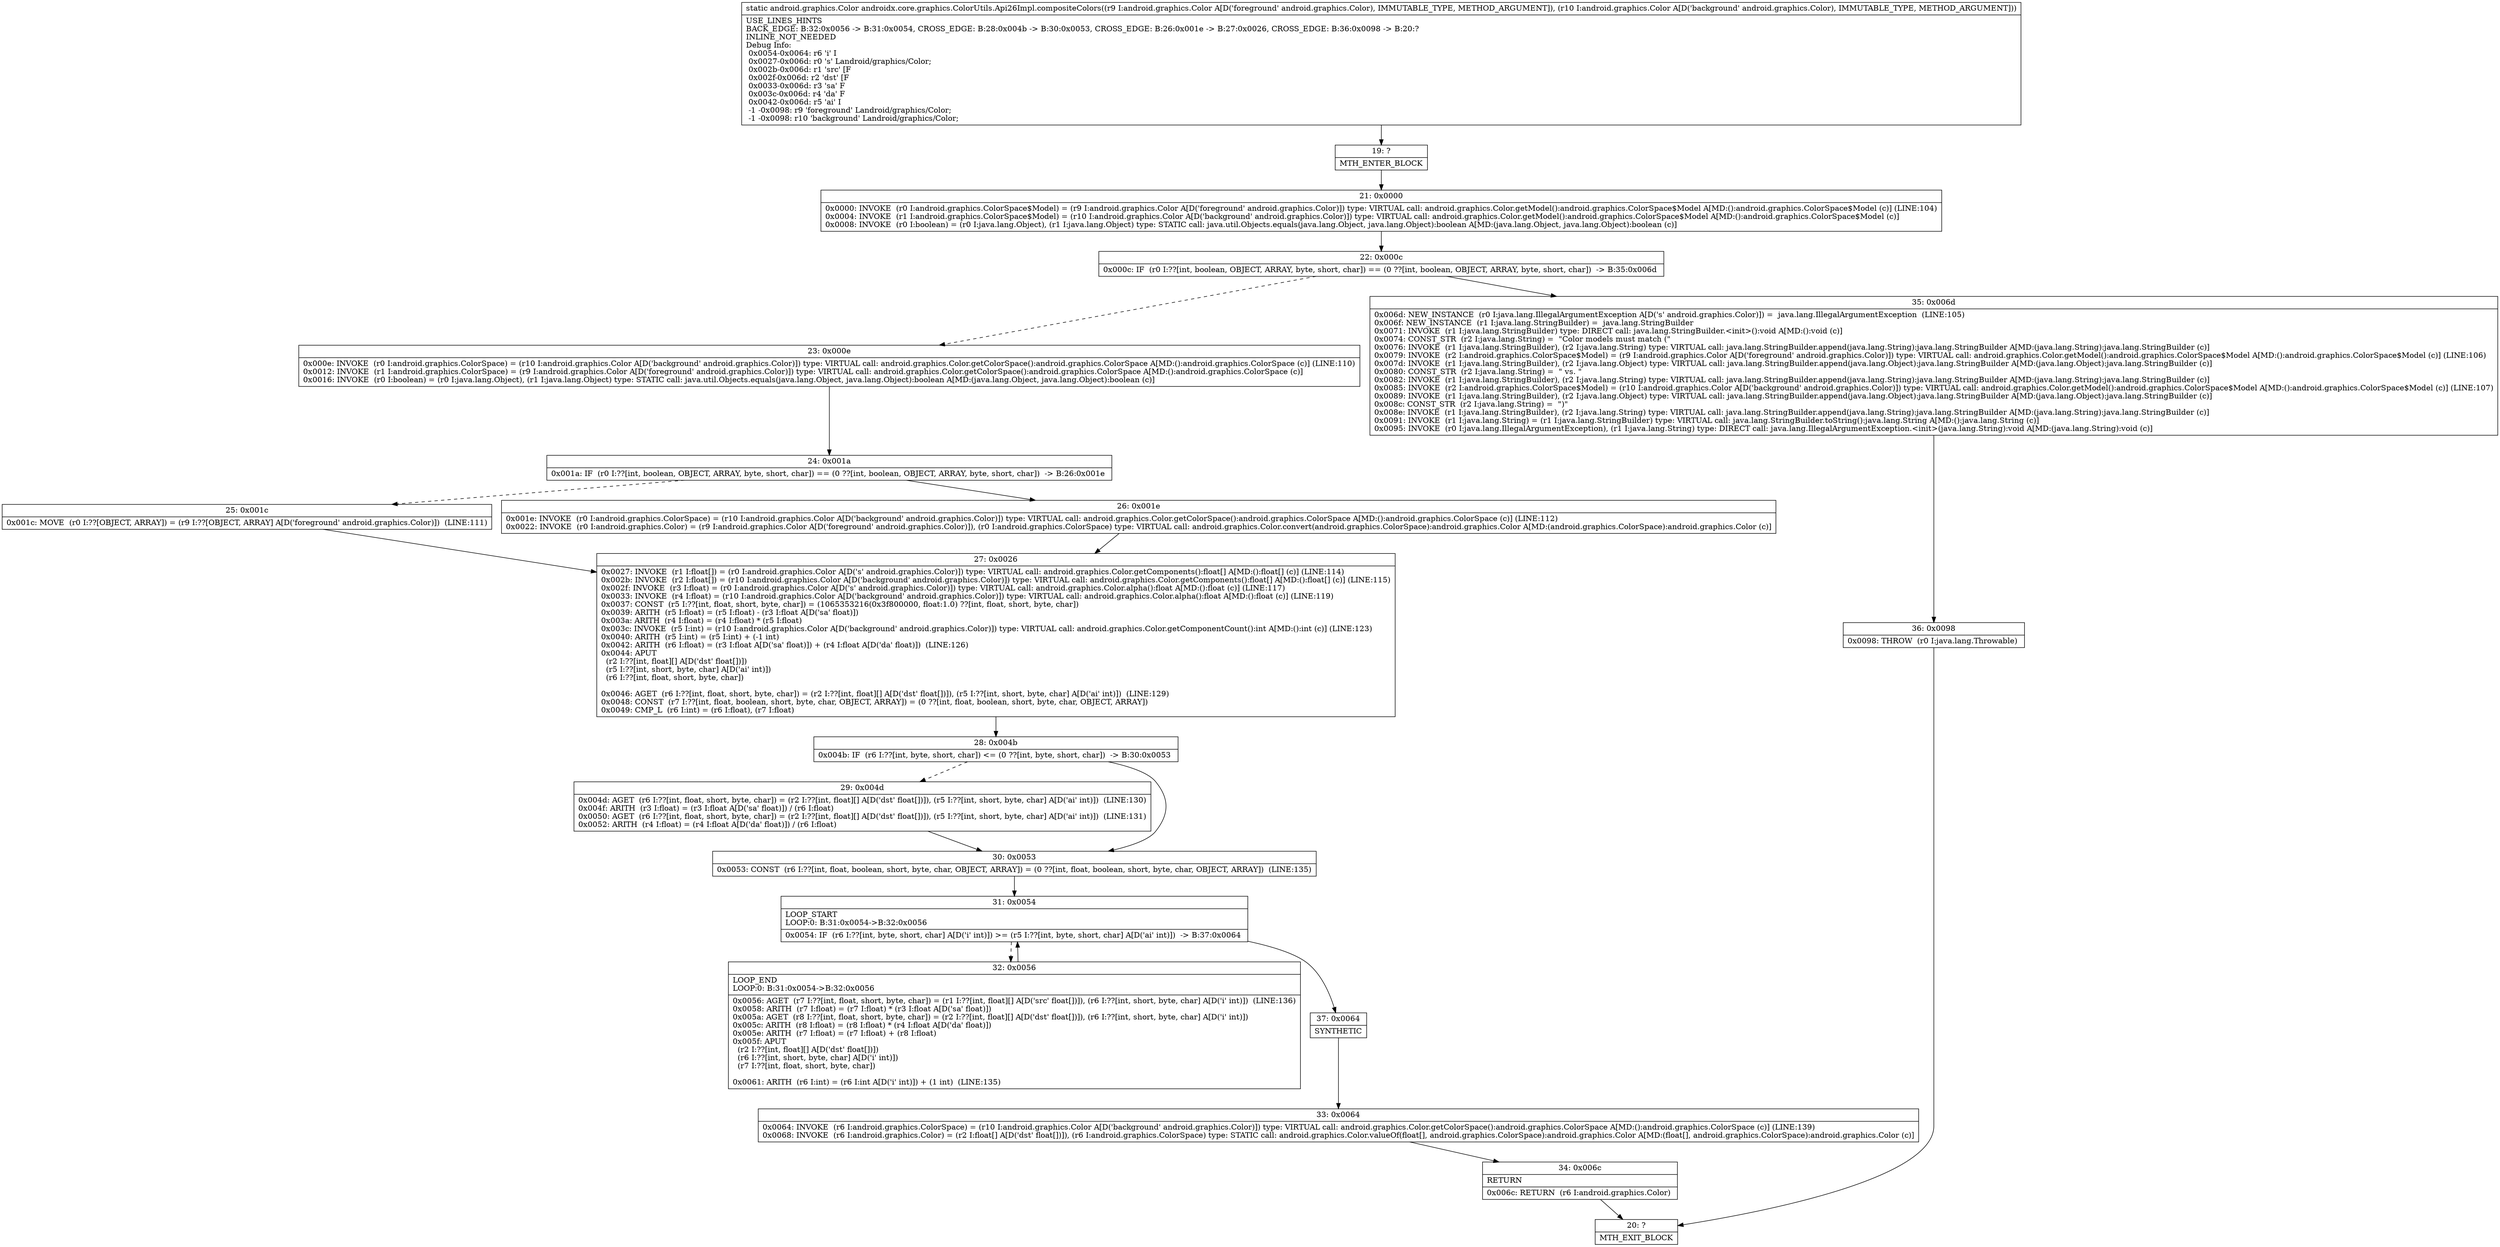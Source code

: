 digraph "CFG forandroidx.core.graphics.ColorUtils.Api26Impl.compositeColors(Landroid\/graphics\/Color;Landroid\/graphics\/Color;)Landroid\/graphics\/Color;" {
Node_19 [shape=record,label="{19\:\ ?|MTH_ENTER_BLOCK\l}"];
Node_21 [shape=record,label="{21\:\ 0x0000|0x0000: INVOKE  (r0 I:android.graphics.ColorSpace$Model) = (r9 I:android.graphics.Color A[D('foreground' android.graphics.Color)]) type: VIRTUAL call: android.graphics.Color.getModel():android.graphics.ColorSpace$Model A[MD:():android.graphics.ColorSpace$Model (c)] (LINE:104)\l0x0004: INVOKE  (r1 I:android.graphics.ColorSpace$Model) = (r10 I:android.graphics.Color A[D('background' android.graphics.Color)]) type: VIRTUAL call: android.graphics.Color.getModel():android.graphics.ColorSpace$Model A[MD:():android.graphics.ColorSpace$Model (c)]\l0x0008: INVOKE  (r0 I:boolean) = (r0 I:java.lang.Object), (r1 I:java.lang.Object) type: STATIC call: java.util.Objects.equals(java.lang.Object, java.lang.Object):boolean A[MD:(java.lang.Object, java.lang.Object):boolean (c)]\l}"];
Node_22 [shape=record,label="{22\:\ 0x000c|0x000c: IF  (r0 I:??[int, boolean, OBJECT, ARRAY, byte, short, char]) == (0 ??[int, boolean, OBJECT, ARRAY, byte, short, char])  \-\> B:35:0x006d \l}"];
Node_23 [shape=record,label="{23\:\ 0x000e|0x000e: INVOKE  (r0 I:android.graphics.ColorSpace) = (r10 I:android.graphics.Color A[D('background' android.graphics.Color)]) type: VIRTUAL call: android.graphics.Color.getColorSpace():android.graphics.ColorSpace A[MD:():android.graphics.ColorSpace (c)] (LINE:110)\l0x0012: INVOKE  (r1 I:android.graphics.ColorSpace) = (r9 I:android.graphics.Color A[D('foreground' android.graphics.Color)]) type: VIRTUAL call: android.graphics.Color.getColorSpace():android.graphics.ColorSpace A[MD:():android.graphics.ColorSpace (c)]\l0x0016: INVOKE  (r0 I:boolean) = (r0 I:java.lang.Object), (r1 I:java.lang.Object) type: STATIC call: java.util.Objects.equals(java.lang.Object, java.lang.Object):boolean A[MD:(java.lang.Object, java.lang.Object):boolean (c)]\l}"];
Node_24 [shape=record,label="{24\:\ 0x001a|0x001a: IF  (r0 I:??[int, boolean, OBJECT, ARRAY, byte, short, char]) == (0 ??[int, boolean, OBJECT, ARRAY, byte, short, char])  \-\> B:26:0x001e \l}"];
Node_25 [shape=record,label="{25\:\ 0x001c|0x001c: MOVE  (r0 I:??[OBJECT, ARRAY]) = (r9 I:??[OBJECT, ARRAY] A[D('foreground' android.graphics.Color)])  (LINE:111)\l}"];
Node_27 [shape=record,label="{27\:\ 0x0026|0x0027: INVOKE  (r1 I:float[]) = (r0 I:android.graphics.Color A[D('s' android.graphics.Color)]) type: VIRTUAL call: android.graphics.Color.getComponents():float[] A[MD:():float[] (c)] (LINE:114)\l0x002b: INVOKE  (r2 I:float[]) = (r10 I:android.graphics.Color A[D('background' android.graphics.Color)]) type: VIRTUAL call: android.graphics.Color.getComponents():float[] A[MD:():float[] (c)] (LINE:115)\l0x002f: INVOKE  (r3 I:float) = (r0 I:android.graphics.Color A[D('s' android.graphics.Color)]) type: VIRTUAL call: android.graphics.Color.alpha():float A[MD:():float (c)] (LINE:117)\l0x0033: INVOKE  (r4 I:float) = (r10 I:android.graphics.Color A[D('background' android.graphics.Color)]) type: VIRTUAL call: android.graphics.Color.alpha():float A[MD:():float (c)] (LINE:119)\l0x0037: CONST  (r5 I:??[int, float, short, byte, char]) = (1065353216(0x3f800000, float:1.0) ??[int, float, short, byte, char]) \l0x0039: ARITH  (r5 I:float) = (r5 I:float) \- (r3 I:float A[D('sa' float)]) \l0x003a: ARITH  (r4 I:float) = (r4 I:float) * (r5 I:float) \l0x003c: INVOKE  (r5 I:int) = (r10 I:android.graphics.Color A[D('background' android.graphics.Color)]) type: VIRTUAL call: android.graphics.Color.getComponentCount():int A[MD:():int (c)] (LINE:123)\l0x0040: ARITH  (r5 I:int) = (r5 I:int) + (\-1 int) \l0x0042: ARITH  (r6 I:float) = (r3 I:float A[D('sa' float)]) + (r4 I:float A[D('da' float)])  (LINE:126)\l0x0044: APUT  \l  (r2 I:??[int, float][] A[D('dst' float[])])\l  (r5 I:??[int, short, byte, char] A[D('ai' int)])\l  (r6 I:??[int, float, short, byte, char])\l \l0x0046: AGET  (r6 I:??[int, float, short, byte, char]) = (r2 I:??[int, float][] A[D('dst' float[])]), (r5 I:??[int, short, byte, char] A[D('ai' int)])  (LINE:129)\l0x0048: CONST  (r7 I:??[int, float, boolean, short, byte, char, OBJECT, ARRAY]) = (0 ??[int, float, boolean, short, byte, char, OBJECT, ARRAY]) \l0x0049: CMP_L  (r6 I:int) = (r6 I:float), (r7 I:float) \l}"];
Node_28 [shape=record,label="{28\:\ 0x004b|0x004b: IF  (r6 I:??[int, byte, short, char]) \<= (0 ??[int, byte, short, char])  \-\> B:30:0x0053 \l}"];
Node_29 [shape=record,label="{29\:\ 0x004d|0x004d: AGET  (r6 I:??[int, float, short, byte, char]) = (r2 I:??[int, float][] A[D('dst' float[])]), (r5 I:??[int, short, byte, char] A[D('ai' int)])  (LINE:130)\l0x004f: ARITH  (r3 I:float) = (r3 I:float A[D('sa' float)]) \/ (r6 I:float) \l0x0050: AGET  (r6 I:??[int, float, short, byte, char]) = (r2 I:??[int, float][] A[D('dst' float[])]), (r5 I:??[int, short, byte, char] A[D('ai' int)])  (LINE:131)\l0x0052: ARITH  (r4 I:float) = (r4 I:float A[D('da' float)]) \/ (r6 I:float) \l}"];
Node_30 [shape=record,label="{30\:\ 0x0053|0x0053: CONST  (r6 I:??[int, float, boolean, short, byte, char, OBJECT, ARRAY]) = (0 ??[int, float, boolean, short, byte, char, OBJECT, ARRAY])  (LINE:135)\l}"];
Node_31 [shape=record,label="{31\:\ 0x0054|LOOP_START\lLOOP:0: B:31:0x0054\-\>B:32:0x0056\l|0x0054: IF  (r6 I:??[int, byte, short, char] A[D('i' int)]) \>= (r5 I:??[int, byte, short, char] A[D('ai' int)])  \-\> B:37:0x0064 \l}"];
Node_32 [shape=record,label="{32\:\ 0x0056|LOOP_END\lLOOP:0: B:31:0x0054\-\>B:32:0x0056\l|0x0056: AGET  (r7 I:??[int, float, short, byte, char]) = (r1 I:??[int, float][] A[D('src' float[])]), (r6 I:??[int, short, byte, char] A[D('i' int)])  (LINE:136)\l0x0058: ARITH  (r7 I:float) = (r7 I:float) * (r3 I:float A[D('sa' float)]) \l0x005a: AGET  (r8 I:??[int, float, short, byte, char]) = (r2 I:??[int, float][] A[D('dst' float[])]), (r6 I:??[int, short, byte, char] A[D('i' int)]) \l0x005c: ARITH  (r8 I:float) = (r8 I:float) * (r4 I:float A[D('da' float)]) \l0x005e: ARITH  (r7 I:float) = (r7 I:float) + (r8 I:float) \l0x005f: APUT  \l  (r2 I:??[int, float][] A[D('dst' float[])])\l  (r6 I:??[int, short, byte, char] A[D('i' int)])\l  (r7 I:??[int, float, short, byte, char])\l \l0x0061: ARITH  (r6 I:int) = (r6 I:int A[D('i' int)]) + (1 int)  (LINE:135)\l}"];
Node_37 [shape=record,label="{37\:\ 0x0064|SYNTHETIC\l}"];
Node_33 [shape=record,label="{33\:\ 0x0064|0x0064: INVOKE  (r6 I:android.graphics.ColorSpace) = (r10 I:android.graphics.Color A[D('background' android.graphics.Color)]) type: VIRTUAL call: android.graphics.Color.getColorSpace():android.graphics.ColorSpace A[MD:():android.graphics.ColorSpace (c)] (LINE:139)\l0x0068: INVOKE  (r6 I:android.graphics.Color) = (r2 I:float[] A[D('dst' float[])]), (r6 I:android.graphics.ColorSpace) type: STATIC call: android.graphics.Color.valueOf(float[], android.graphics.ColorSpace):android.graphics.Color A[MD:(float[], android.graphics.ColorSpace):android.graphics.Color (c)]\l}"];
Node_34 [shape=record,label="{34\:\ 0x006c|RETURN\l|0x006c: RETURN  (r6 I:android.graphics.Color) \l}"];
Node_20 [shape=record,label="{20\:\ ?|MTH_EXIT_BLOCK\l}"];
Node_26 [shape=record,label="{26\:\ 0x001e|0x001e: INVOKE  (r0 I:android.graphics.ColorSpace) = (r10 I:android.graphics.Color A[D('background' android.graphics.Color)]) type: VIRTUAL call: android.graphics.Color.getColorSpace():android.graphics.ColorSpace A[MD:():android.graphics.ColorSpace (c)] (LINE:112)\l0x0022: INVOKE  (r0 I:android.graphics.Color) = (r9 I:android.graphics.Color A[D('foreground' android.graphics.Color)]), (r0 I:android.graphics.ColorSpace) type: VIRTUAL call: android.graphics.Color.convert(android.graphics.ColorSpace):android.graphics.Color A[MD:(android.graphics.ColorSpace):android.graphics.Color (c)]\l}"];
Node_35 [shape=record,label="{35\:\ 0x006d|0x006d: NEW_INSTANCE  (r0 I:java.lang.IllegalArgumentException A[D('s' android.graphics.Color)]) =  java.lang.IllegalArgumentException  (LINE:105)\l0x006f: NEW_INSTANCE  (r1 I:java.lang.StringBuilder) =  java.lang.StringBuilder \l0x0071: INVOKE  (r1 I:java.lang.StringBuilder) type: DIRECT call: java.lang.StringBuilder.\<init\>():void A[MD:():void (c)]\l0x0074: CONST_STR  (r2 I:java.lang.String) =  \"Color models must match (\" \l0x0076: INVOKE  (r1 I:java.lang.StringBuilder), (r2 I:java.lang.String) type: VIRTUAL call: java.lang.StringBuilder.append(java.lang.String):java.lang.StringBuilder A[MD:(java.lang.String):java.lang.StringBuilder (c)]\l0x0079: INVOKE  (r2 I:android.graphics.ColorSpace$Model) = (r9 I:android.graphics.Color A[D('foreground' android.graphics.Color)]) type: VIRTUAL call: android.graphics.Color.getModel():android.graphics.ColorSpace$Model A[MD:():android.graphics.ColorSpace$Model (c)] (LINE:106)\l0x007d: INVOKE  (r1 I:java.lang.StringBuilder), (r2 I:java.lang.Object) type: VIRTUAL call: java.lang.StringBuilder.append(java.lang.Object):java.lang.StringBuilder A[MD:(java.lang.Object):java.lang.StringBuilder (c)]\l0x0080: CONST_STR  (r2 I:java.lang.String) =  \" vs. \" \l0x0082: INVOKE  (r1 I:java.lang.StringBuilder), (r2 I:java.lang.String) type: VIRTUAL call: java.lang.StringBuilder.append(java.lang.String):java.lang.StringBuilder A[MD:(java.lang.String):java.lang.StringBuilder (c)]\l0x0085: INVOKE  (r2 I:android.graphics.ColorSpace$Model) = (r10 I:android.graphics.Color A[D('background' android.graphics.Color)]) type: VIRTUAL call: android.graphics.Color.getModel():android.graphics.ColorSpace$Model A[MD:():android.graphics.ColorSpace$Model (c)] (LINE:107)\l0x0089: INVOKE  (r1 I:java.lang.StringBuilder), (r2 I:java.lang.Object) type: VIRTUAL call: java.lang.StringBuilder.append(java.lang.Object):java.lang.StringBuilder A[MD:(java.lang.Object):java.lang.StringBuilder (c)]\l0x008c: CONST_STR  (r2 I:java.lang.String) =  \")\" \l0x008e: INVOKE  (r1 I:java.lang.StringBuilder), (r2 I:java.lang.String) type: VIRTUAL call: java.lang.StringBuilder.append(java.lang.String):java.lang.StringBuilder A[MD:(java.lang.String):java.lang.StringBuilder (c)]\l0x0091: INVOKE  (r1 I:java.lang.String) = (r1 I:java.lang.StringBuilder) type: VIRTUAL call: java.lang.StringBuilder.toString():java.lang.String A[MD:():java.lang.String (c)]\l0x0095: INVOKE  (r0 I:java.lang.IllegalArgumentException), (r1 I:java.lang.String) type: DIRECT call: java.lang.IllegalArgumentException.\<init\>(java.lang.String):void A[MD:(java.lang.String):void (c)]\l}"];
Node_36 [shape=record,label="{36\:\ 0x0098|0x0098: THROW  (r0 I:java.lang.Throwable) \l}"];
MethodNode[shape=record,label="{static android.graphics.Color androidx.core.graphics.ColorUtils.Api26Impl.compositeColors((r9 I:android.graphics.Color A[D('foreground' android.graphics.Color), IMMUTABLE_TYPE, METHOD_ARGUMENT]), (r10 I:android.graphics.Color A[D('background' android.graphics.Color), IMMUTABLE_TYPE, METHOD_ARGUMENT]))  | USE_LINES_HINTS\lBACK_EDGE: B:32:0x0056 \-\> B:31:0x0054, CROSS_EDGE: B:28:0x004b \-\> B:30:0x0053, CROSS_EDGE: B:26:0x001e \-\> B:27:0x0026, CROSS_EDGE: B:36:0x0098 \-\> B:20:?\lINLINE_NOT_NEEDED\lDebug Info:\l  0x0054\-0x0064: r6 'i' I\l  0x0027\-0x006d: r0 's' Landroid\/graphics\/Color;\l  0x002b\-0x006d: r1 'src' [F\l  0x002f\-0x006d: r2 'dst' [F\l  0x0033\-0x006d: r3 'sa' F\l  0x003c\-0x006d: r4 'da' F\l  0x0042\-0x006d: r5 'ai' I\l  \-1 \-0x0098: r9 'foreground' Landroid\/graphics\/Color;\l  \-1 \-0x0098: r10 'background' Landroid\/graphics\/Color;\l}"];
MethodNode -> Node_19;Node_19 -> Node_21;
Node_21 -> Node_22;
Node_22 -> Node_23[style=dashed];
Node_22 -> Node_35;
Node_23 -> Node_24;
Node_24 -> Node_25[style=dashed];
Node_24 -> Node_26;
Node_25 -> Node_27;
Node_27 -> Node_28;
Node_28 -> Node_29[style=dashed];
Node_28 -> Node_30;
Node_29 -> Node_30;
Node_30 -> Node_31;
Node_31 -> Node_32[style=dashed];
Node_31 -> Node_37;
Node_32 -> Node_31;
Node_37 -> Node_33;
Node_33 -> Node_34;
Node_34 -> Node_20;
Node_26 -> Node_27;
Node_35 -> Node_36;
Node_36 -> Node_20;
}

